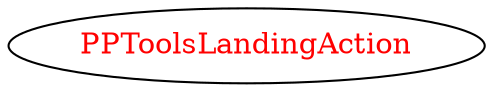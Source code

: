 digraph dependencyGraph {
 concentrate=true;
 ranksep="2.0";
 rankdir="LR"; 
 splines="ortho";
"PPToolsLandingAction" [fontcolor="red"];
}